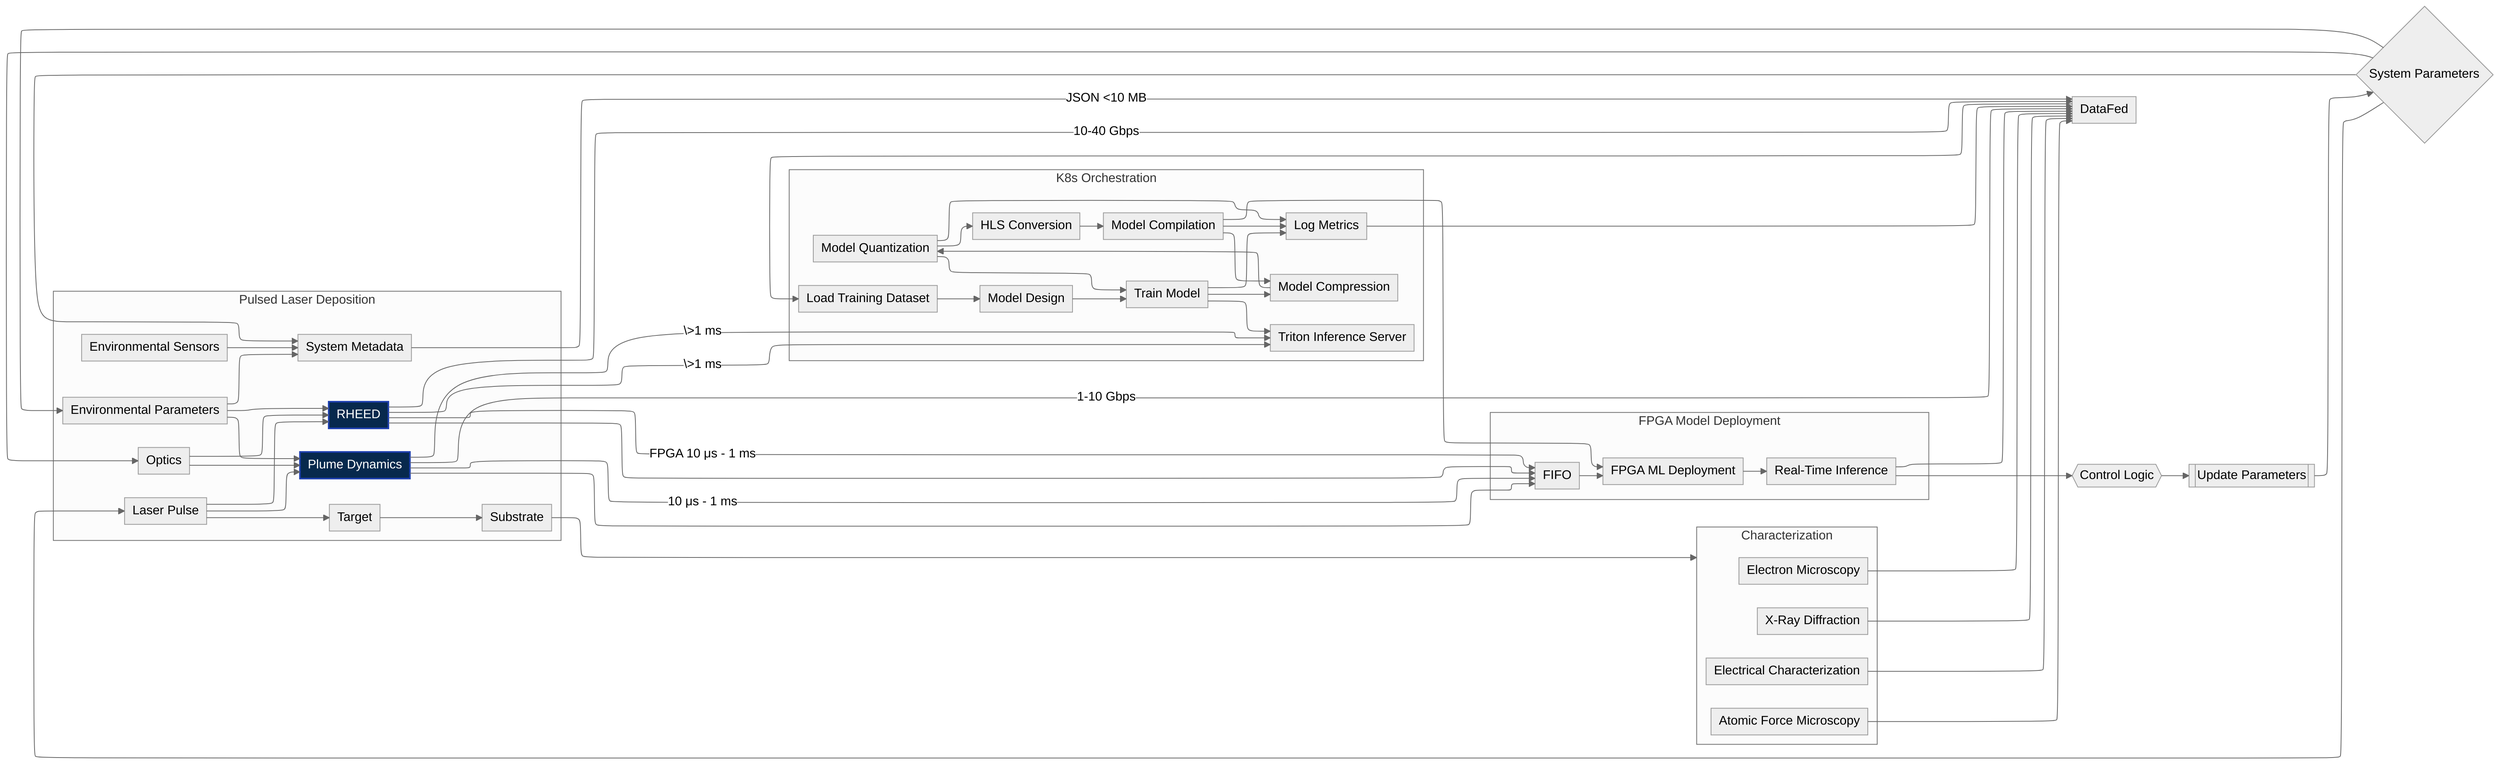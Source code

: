 %%{init: {"theme": "neutral", "flowchart": {"nodeSpacing": 10, "rankSpacing": 10, "padding": 5, "useMaxWidth": false, "defaultRenderer": "elk"}}}%%graph LR
systemparameters{System Parameters} --> SystemMetadata[System Metadata]
systemparameters --> LaserPulse[Laser Pulse]
systemparameters --> Environmental[Environmental Parameters]
systemparameters --> Optics[Optics]

Substrate --> Characterization[Characterization]

subgraph PulsedLaserDeposition[Pulsed Laser Deposition]
    LaserPulse --> RHEED[RHEED]
    LaserPulse --> PlumeDynamics[Plume Dynamics]
    Environmental --> PlumeDynamics[Plume Dynamics]
    Environmental --> RHEED[RHEED]
    EnvironmentalSensors[Environmental Sensors] --> SystemMetadata[System Metadata]
    Optics --> RHEED[RHEED]
    Optics --> PlumeDynamics[Plume Dynamics]
    LaserPulse[Laser Pulse] --> Target[Target]
    Target --> Substrate[Substrate]
end

subgraph Characterization[Characterization]
    XRD[X-Ray Diffraction]
    AFM[Atomic Force Microscopy]
    Electrical[Electrical Characterization]
    ElectronMicroscopy[Electron Microscopy]
end

XRD --> ScientificDataManagement[DataFed]
AFM --> ScientificDataManagement[DataFed]
Electrical --> ScientificDataManagement[DataFed]
ElectronMicroscopy --> ScientificDataManagement[DataFed]

Environmental --> SystemMetadata[System Metadata]

RHEED --> | \>1 ms| GPUInference
RHEED --> |FPGA 10 μs - 1 ms| FIFO
PlumeDynamics --> | \>1 ms| GPUInference
PlumeDynamics --> |10 μs - 1 ms| FIFO

RHEED --> |10-40 Gbps| ScientificDataManagement[DataFed]
PlumeDynamics --> |1-10 Gbps| ScientificDataManagement[DataFed]
SystemMetadata --> |JSON <10 MB| ScientificDataManagement[DataFed]

ScientificDataManagement --> LoadTrainingDataset

subgraph K8s_Model_Training["K8s Orchestration"]
    LoadTrainingDataset[Load Training Dataset]
    ModelDesign[Model Design]
    TrainModel[Train Model]
    GPUInference[Triton Inference Server]
    LogMetrics[Log Metrics]
    LoadTrainingDataset --> ModelDesign --> TrainModel --> LogMetrics
    TrainModel --> GPUInference 

    TrainModel --> ModelCompression[Model Compression]
    ModelCompression --> ModelQuantization[Model Quantization]
    ModelQuantization --> TrainModel
    ModelQuantization --> LogMetrics

    ModelQuantization --> HLSConversion[HLS Conversion]
    HLSConversion --> ModelCompilation[Model Compilation]
    ModelCompilation --> ModelCompression
    ModelCompilation --> LogMetrics
end

RHEED --> FIFO
PlumeDynamics --> FIFO

subgraph FPGA_Model_Deployment["FPGA Model Deployment"]
    ModelCompilation --> FPGADeployment[FPGA ML Deployment]
    FIFO[FIFO]
    RealTimeInference[Real-Time Inference]
    FIFO --> FPGADeployment --> RealTimeInference
end

RealTimeInference --> ScientificDataManagement[DataFed]

RealTimeInference --> ControlLogic{{Control Logic}}
ControlLogic --> UpdateParameters[[Update Parameters]]
UpdateParameters --> systemparameters

LogMetrics --> ScientificDataManagement[DataFed]
%% style ScientificDataManagement fill:#07294D,stroke:#1E40AF,color:#ffffff,stroke-width:2px
style RHEED fill:#07294D,stroke:#1E40AF,color:#ffffff,stroke-width:2px
style PlumeDynamics fill:#07294D,stroke:#1E40AF,color:#ffffff,stroke-width:2px
classDef invisible fill-opacity:0, stroke-opacity:0, color:#0000;